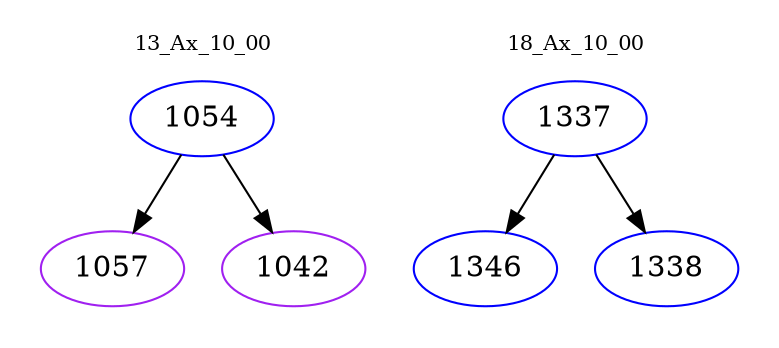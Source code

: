 digraph{
subgraph cluster_0 {
color = white
label = "13_Ax_10_00";
fontsize=10;
T0_1054 [label="1054", color="blue"]
T0_1054 -> T0_1057 [color="black"]
T0_1057 [label="1057", color="purple"]
T0_1054 -> T0_1042 [color="black"]
T0_1042 [label="1042", color="purple"]
}
subgraph cluster_1 {
color = white
label = "18_Ax_10_00";
fontsize=10;
T1_1337 [label="1337", color="blue"]
T1_1337 -> T1_1346 [color="black"]
T1_1346 [label="1346", color="blue"]
T1_1337 -> T1_1338 [color="black"]
T1_1338 [label="1338", color="blue"]
}
}
